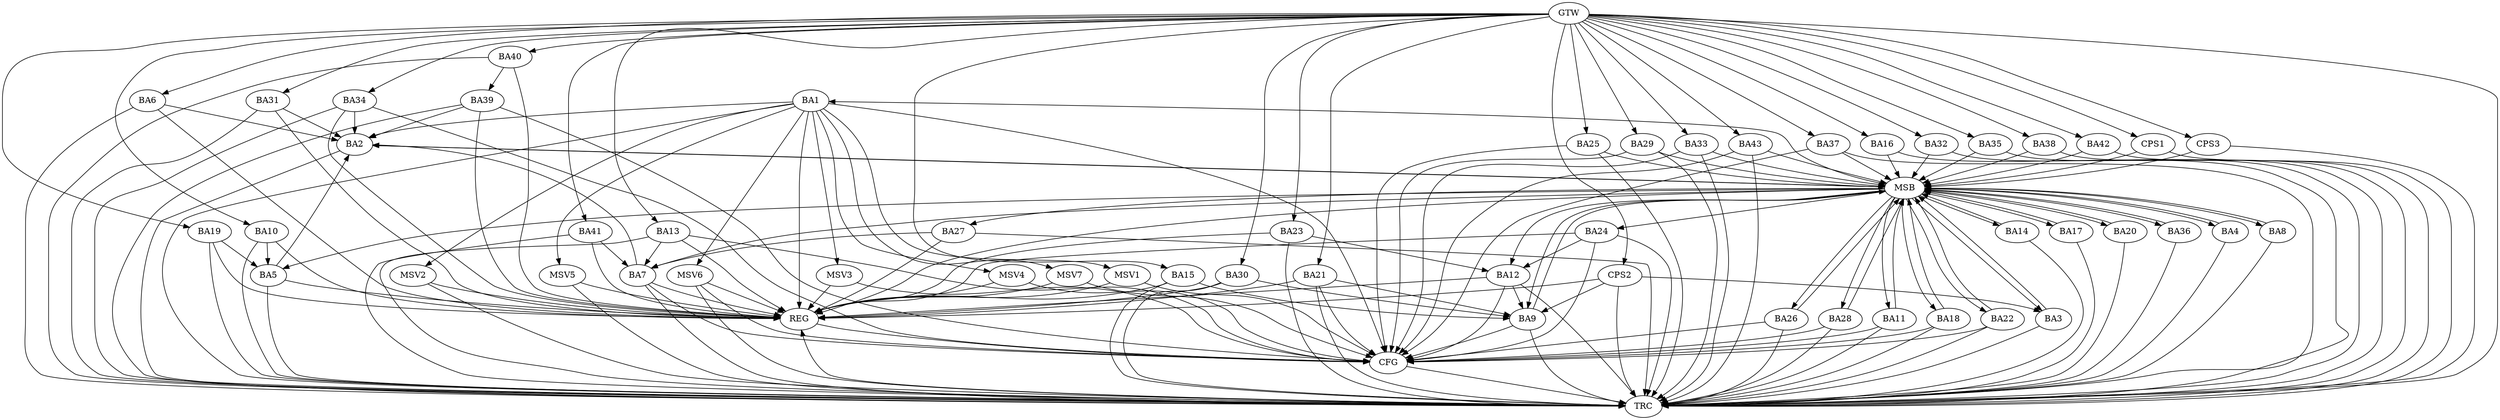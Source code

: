 strict digraph G {
  BA1 [ label="BA1" ];
  BA2 [ label="BA2" ];
  BA3 [ label="BA3" ];
  BA4 [ label="BA4" ];
  BA5 [ label="BA5" ];
  BA6 [ label="BA6" ];
  BA7 [ label="BA7" ];
  BA8 [ label="BA8" ];
  BA9 [ label="BA9" ];
  BA10 [ label="BA10" ];
  BA11 [ label="BA11" ];
  BA12 [ label="BA12" ];
  BA13 [ label="BA13" ];
  BA14 [ label="BA14" ];
  BA15 [ label="BA15" ];
  BA16 [ label="BA16" ];
  BA17 [ label="BA17" ];
  BA18 [ label="BA18" ];
  BA19 [ label="BA19" ];
  BA20 [ label="BA20" ];
  BA21 [ label="BA21" ];
  BA22 [ label="BA22" ];
  BA23 [ label="BA23" ];
  BA24 [ label="BA24" ];
  BA25 [ label="BA25" ];
  BA26 [ label="BA26" ];
  BA27 [ label="BA27" ];
  BA28 [ label="BA28" ];
  BA29 [ label="BA29" ];
  BA30 [ label="BA30" ];
  BA31 [ label="BA31" ];
  BA32 [ label="BA32" ];
  BA33 [ label="BA33" ];
  BA34 [ label="BA34" ];
  BA35 [ label="BA35" ];
  BA36 [ label="BA36" ];
  BA37 [ label="BA37" ];
  BA38 [ label="BA38" ];
  BA39 [ label="BA39" ];
  BA40 [ label="BA40" ];
  BA41 [ label="BA41" ];
  BA42 [ label="BA42" ];
  BA43 [ label="BA43" ];
  CPS1 [ label="CPS1" ];
  CPS2 [ label="CPS2" ];
  CPS3 [ label="CPS3" ];
  GTW [ label="GTW" ];
  REG [ label="REG" ];
  MSB [ label="MSB" ];
  CFG [ label="CFG" ];
  TRC [ label="TRC" ];
  MSV1 [ label="MSV1" ];
  MSV2 [ label="MSV2" ];
  MSV3 [ label="MSV3" ];
  MSV4 [ label="MSV4" ];
  MSV5 [ label="MSV5" ];
  MSV6 [ label="MSV6" ];
  MSV7 [ label="MSV7" ];
  BA1 -> BA2;
  BA5 -> BA2;
  BA6 -> BA2;
  BA7 -> BA2;
  BA10 -> BA5;
  BA12 -> BA9;
  BA13 -> BA7;
  BA15 -> BA9;
  BA19 -> BA5;
  BA21 -> BA9;
  BA23 -> BA12;
  BA24 -> BA12;
  BA27 -> BA7;
  BA30 -> BA9;
  BA31 -> BA2;
  BA34 -> BA2;
  BA39 -> BA2;
  BA40 -> BA39;
  BA41 -> BA7;
  CPS2 -> BA3;
  CPS2 -> BA9;
  GTW -> BA6;
  GTW -> BA10;
  GTW -> BA13;
  GTW -> BA15;
  GTW -> BA16;
  GTW -> BA19;
  GTW -> BA21;
  GTW -> BA23;
  GTW -> BA25;
  GTW -> BA29;
  GTW -> BA30;
  GTW -> BA31;
  GTW -> BA32;
  GTW -> BA33;
  GTW -> BA34;
  GTW -> BA35;
  GTW -> BA37;
  GTW -> BA38;
  GTW -> BA40;
  GTW -> BA41;
  GTW -> BA42;
  GTW -> BA43;
  GTW -> CPS1;
  GTW -> CPS2;
  GTW -> CPS3;
  BA1 -> REG;
  BA5 -> REG;
  BA6 -> REG;
  BA7 -> REG;
  BA10 -> REG;
  BA12 -> REG;
  BA13 -> REG;
  BA15 -> REG;
  BA19 -> REG;
  BA21 -> REG;
  BA23 -> REG;
  BA24 -> REG;
  BA27 -> REG;
  BA30 -> REG;
  BA31 -> REG;
  BA34 -> REG;
  BA39 -> REG;
  BA40 -> REG;
  BA41 -> REG;
  CPS2 -> REG;
  BA2 -> MSB;
  MSB -> BA1;
  MSB -> REG;
  BA3 -> MSB;
  MSB -> BA2;
  BA4 -> MSB;
  MSB -> BA3;
  BA8 -> MSB;
  BA9 -> MSB;
  BA11 -> MSB;
  MSB -> BA5;
  BA14 -> MSB;
  BA16 -> MSB;
  BA17 -> MSB;
  MSB -> BA9;
  BA18 -> MSB;
  MSB -> BA17;
  BA20 -> MSB;
  MSB -> BA14;
  BA22 -> MSB;
  BA25 -> MSB;
  MSB -> BA22;
  BA26 -> MSB;
  MSB -> BA7;
  BA28 -> MSB;
  MSB -> BA12;
  BA29 -> MSB;
  MSB -> BA27;
  BA32 -> MSB;
  MSB -> BA24;
  BA33 -> MSB;
  BA35 -> MSB;
  BA36 -> MSB;
  BA37 -> MSB;
  MSB -> BA11;
  BA38 -> MSB;
  MSB -> BA26;
  BA42 -> MSB;
  BA43 -> MSB;
  MSB -> BA8;
  CPS1 -> MSB;
  MSB -> BA36;
  MSB -> BA4;
  CPS3 -> MSB;
  MSB -> BA20;
  MSB -> BA18;
  MSB -> BA28;
  BA18 -> CFG;
  BA24 -> CFG;
  BA33 -> CFG;
  BA25 -> CFG;
  BA39 -> CFG;
  BA9 -> CFG;
  BA13 -> CFG;
  BA43 -> CFG;
  BA26 -> CFG;
  BA7 -> CFG;
  BA12 -> CFG;
  BA1 -> CFG;
  BA11 -> CFG;
  BA28 -> CFG;
  BA29 -> CFG;
  BA34 -> CFG;
  BA22 -> CFG;
  BA21 -> CFG;
  BA37 -> CFG;
  REG -> CFG;
  BA1 -> TRC;
  BA2 -> TRC;
  BA3 -> TRC;
  BA4 -> TRC;
  BA5 -> TRC;
  BA6 -> TRC;
  BA7 -> TRC;
  BA8 -> TRC;
  BA9 -> TRC;
  BA10 -> TRC;
  BA11 -> TRC;
  BA12 -> TRC;
  BA13 -> TRC;
  BA14 -> TRC;
  BA15 -> TRC;
  BA16 -> TRC;
  BA17 -> TRC;
  BA18 -> TRC;
  BA19 -> TRC;
  BA20 -> TRC;
  BA21 -> TRC;
  BA22 -> TRC;
  BA23 -> TRC;
  BA24 -> TRC;
  BA25 -> TRC;
  BA26 -> TRC;
  BA27 -> TRC;
  BA28 -> TRC;
  BA29 -> TRC;
  BA30 -> TRC;
  BA31 -> TRC;
  BA32 -> TRC;
  BA33 -> TRC;
  BA34 -> TRC;
  BA35 -> TRC;
  BA36 -> TRC;
  BA37 -> TRC;
  BA38 -> TRC;
  BA39 -> TRC;
  BA40 -> TRC;
  BA41 -> TRC;
  BA42 -> TRC;
  BA43 -> TRC;
  CPS1 -> TRC;
  CPS2 -> TRC;
  CPS3 -> TRC;
  GTW -> TRC;
  CFG -> TRC;
  TRC -> REG;
  BA1 -> MSV1;
  BA1 -> MSV2;
  BA1 -> MSV3;
  BA1 -> MSV4;
  BA1 -> MSV5;
  BA1 -> MSV6;
  MSV1 -> REG;
  MSV1 -> CFG;
  MSV2 -> REG;
  MSV2 -> TRC;
  MSV3 -> REG;
  MSV3 -> CFG;
  MSV4 -> REG;
  MSV4 -> CFG;
  MSV5 -> REG;
  MSV5 -> TRC;
  MSV6 -> REG;
  MSV6 -> TRC;
  MSV6 -> CFG;
  BA1 -> MSV7;
  MSV7 -> REG;
  MSV7 -> CFG;
}
